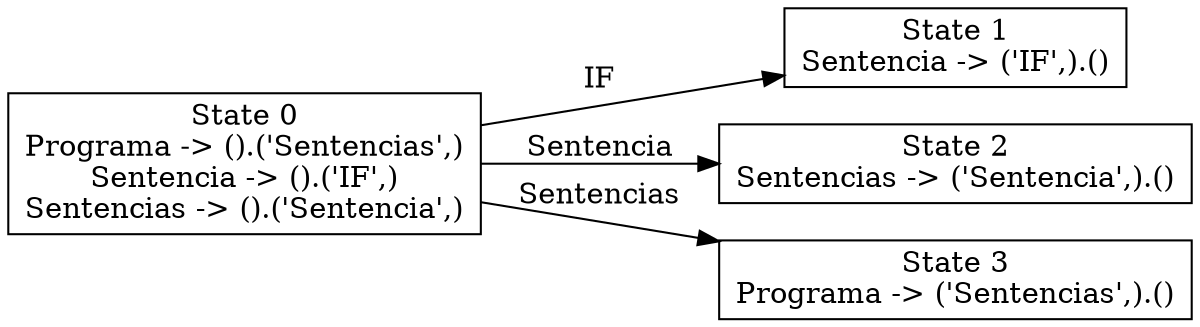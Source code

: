 digraph LR0 {
	rankdir=LR size="8,5"
	0 [label="State 0
Programa -> ().('Sentencias',)
Sentencia -> ().('IF',)
Sentencias -> ().('Sentencia',)" shape=rectangle]
	1 [label="State 1
Sentencia -> ('IF',).()" shape=rectangle]
	2 [label="State 2
Sentencias -> ('Sentencia',).()" shape=rectangle]
	3 [label="State 3
Programa -> ('Sentencias',).()" shape=rectangle]
	0 -> 1 [label=IF]
	0 -> 2 [label=Sentencia]
	0 -> 3 [label=Sentencias]
}
